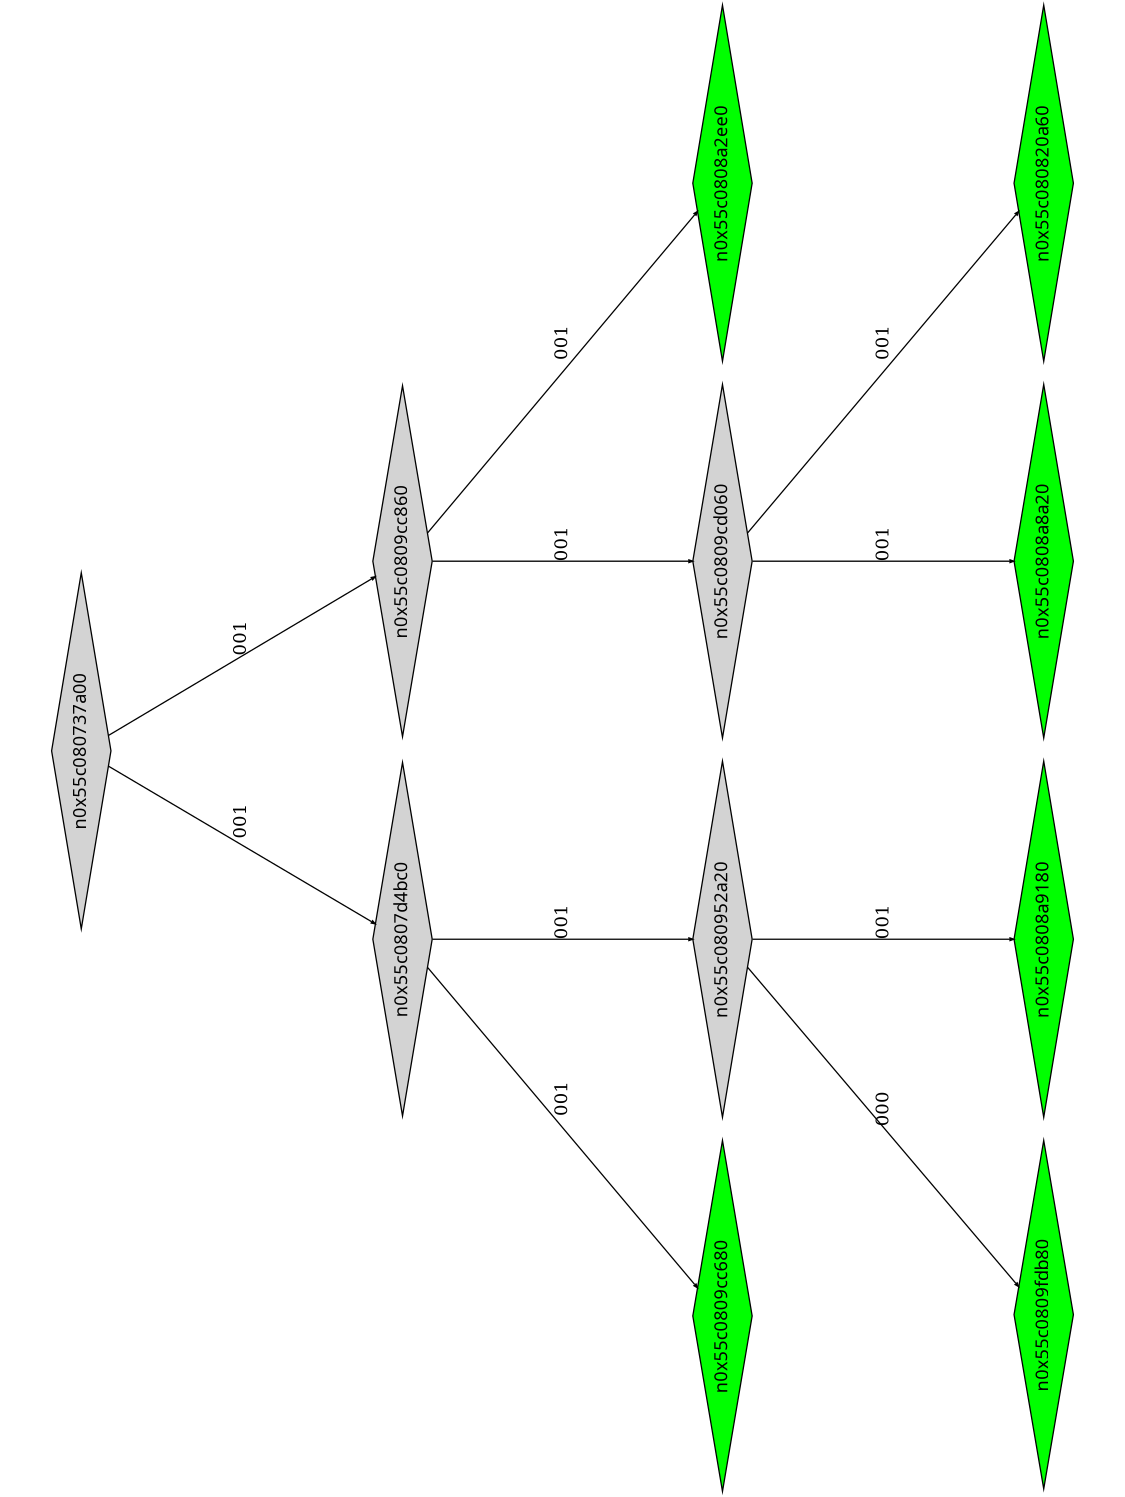 digraph G {
	size="10,7.5";
	ratio=fill;
	rotate=90;
	center = "true";
	node [style="filled",width=.1,height=.1,fontname="Terminus"]
	edge [arrowsize=.3]
	n0x55c080737a00 [shape=diamond];
	n0x55c080737a00 -> n0x55c0807d4bc0 [label=001];
	n0x55c080737a00 -> n0x55c0809cc860 [label=001];
	n0x55c0809cc860 [shape=diamond];
	n0x55c0809cc860 -> n0x55c0809cd060 [label=001];
	n0x55c0809cc860 -> n0x55c0808a2ee0 [label=001];
	n0x55c0808a2ee0 [shape=diamond,fillcolor=green];
	n0x55c0809cd060 [shape=diamond];
	n0x55c0809cd060 -> n0x55c0808a8a20 [label=001];
	n0x55c0809cd060 -> n0x55c080820a60 [label=001];
	n0x55c080820a60 [shape=diamond,fillcolor=green];
	n0x55c0808a8a20 [shape=diamond,fillcolor=green];
	n0x55c0807d4bc0 [shape=diamond];
	n0x55c0807d4bc0 -> n0x55c0809cc680 [label=001];
	n0x55c0807d4bc0 -> n0x55c080952a20 [label=001];
	n0x55c080952a20 [shape=diamond];
	n0x55c080952a20 -> n0x55c0809fdb80 [label=000];
	n0x55c080952a20 -> n0x55c0808a9180 [label=001];
	n0x55c0808a9180 [shape=diamond,fillcolor=green];
	n0x55c0809fdb80 [shape=diamond,fillcolor=green];
	n0x55c0809cc680 [shape=diamond,fillcolor=green];
}
